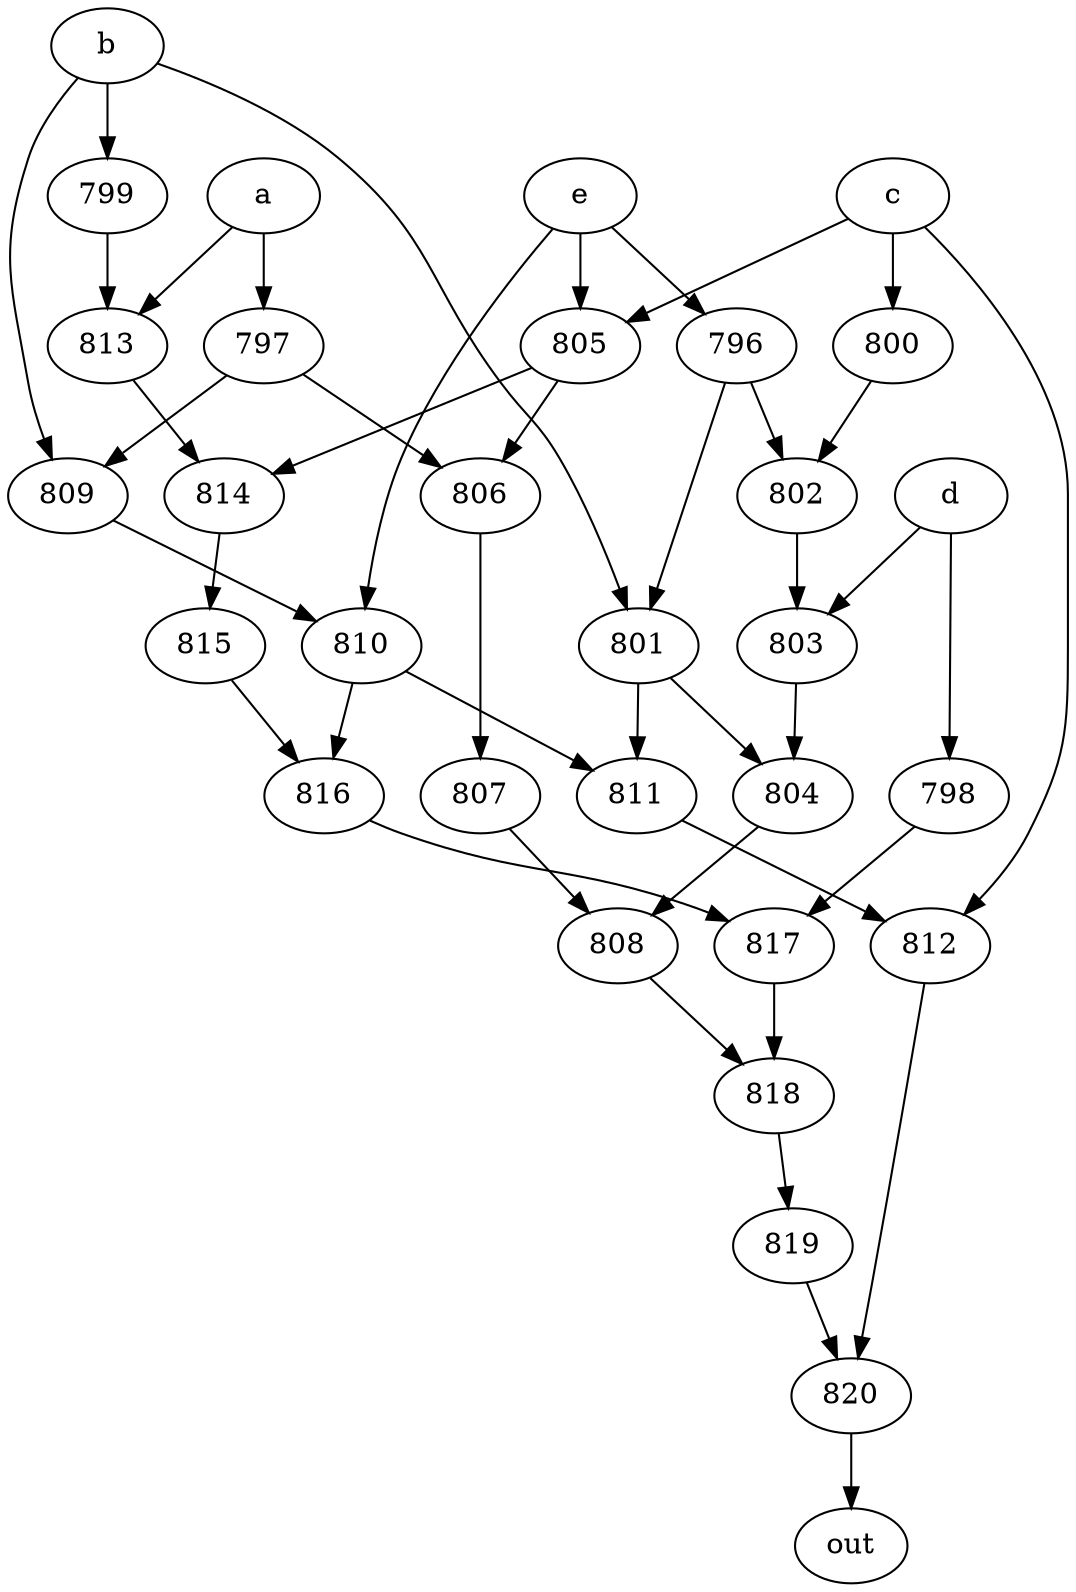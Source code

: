 strict digraph "" {
	820 -> out;
	a -> 797;
	a -> 813;
	797 -> 806;
	797 -> 809;
	813 -> 814;
	806 -> 807;
	809 -> 810;
	814 -> 815;
	b -> 809;
	b -> 799;
	b -> 801;
	799 -> 813;
	801 -> 804;
	801 -> 811;
	804 -> 808;
	811 -> 812;
	810 -> 811;
	810 -> 816;
	c -> 800;
	c -> 805;
	c -> 812;
	800 -> 802;
	805 -> 806;
	805 -> 814;
	812 -> 820;
	802 -> 803;
	d -> 798;
	d -> 803;
	798 -> 817;
	803 -> 804;
	817 -> 818;
	e -> 810;
	e -> 805;
	e -> 796;
	796 -> 801;
	796 -> 802;
	816 -> 817;
	807 -> 808;
	818 -> 819;
	808 -> 818;
	815 -> 816;
	819 -> 820;
}
